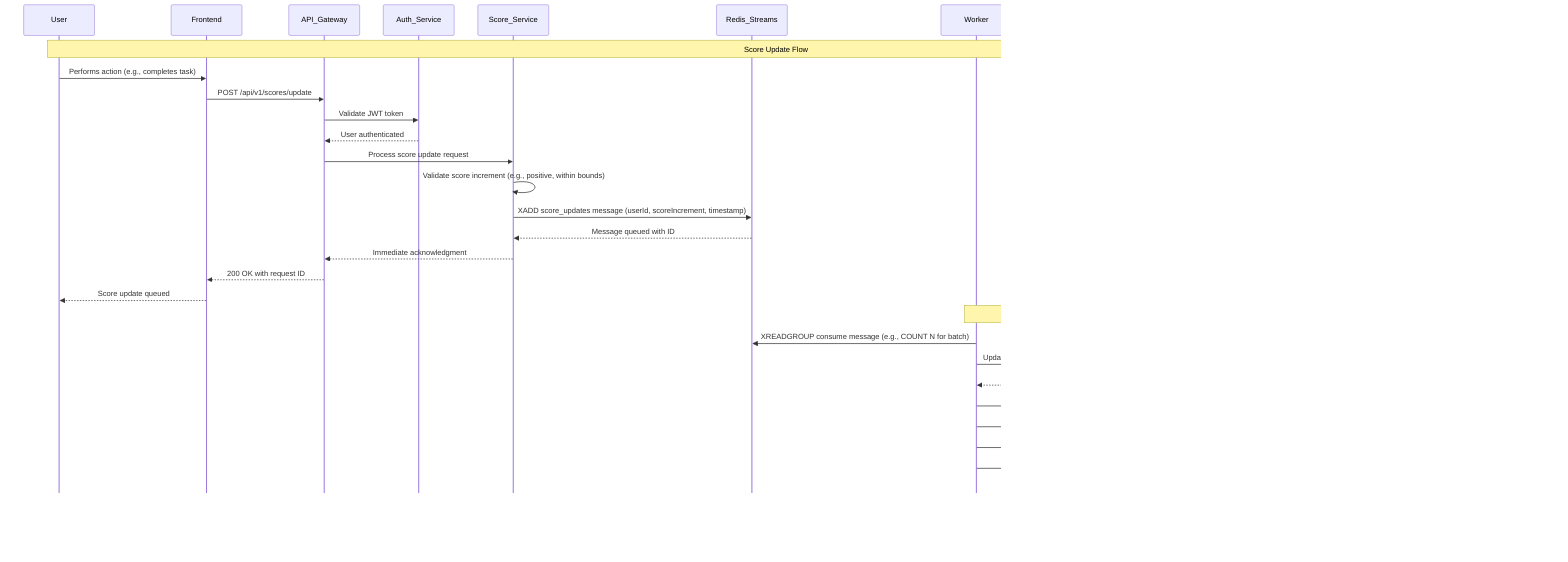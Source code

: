 sequenceDiagram
    participant User
    participant Frontend
    participant API_Gateway
    participant Auth_Service
    participant Score_Service
    participant Redis_Streams
    participant Worker
    participant MongoDB_Cluster
    participant Redis_SortedSet
    participant SSE_Broker
    participant Other_Clients

    Note over User,Other_Clients: Score Update Flow
    User->>Frontend: Performs action (e.g., completes task)
    Frontend->>API_Gateway: POST /api/v1/scores/update
    API_Gateway->>Auth_Service: Validate JWT token
    Auth_Service-->>API_Gateway: User authenticated
    API_Gateway->>Score_Service: Process score update request
    Score_Service->>Score_Service: Validate score increment (e.g., positive, within bounds)
    Score_Service->>Redis_Streams: XADD score_updates message (userId, scoreIncrement, timestamp)
    Redis_Streams-->>Score_Service: Message queued with ID
    Score_Service-->>API_Gateway: Immediate acknowledgment
    API_Gateway-->>Frontend: 200 OK with request ID
    Frontend-->>User: Score update queued

    Note over Worker,Redis_SortedSet: Asynchronous Processing
    Worker->>Redis_Streams: XREADGROUP consume message (e.g., COUNT N for batch)
    Worker->>MongoDB_Cluster: Update user score using $inc (atomic document update)
    MongoDB_Cluster-->>Worker: Score updated
    Worker->>Redis_SortedSet: ZADD leaderboard:global (updates score or adds new user)
    Worker->>Redis_SortedSet: ZREVRANK for user rank (optional, for individual user update context)
    Worker->>Redis_SortedSet: Update user score cache (optional, e.g., user:<id>:score)
    Worker->>SSE_Broker: Broadcast via Redis Pub/Sub (scoreboard_update event)
    SSE_Broker->>Other_Clients: SSE: scoreboard_update event
    Worker->>Redis_Streams: XACK message(s) processed
